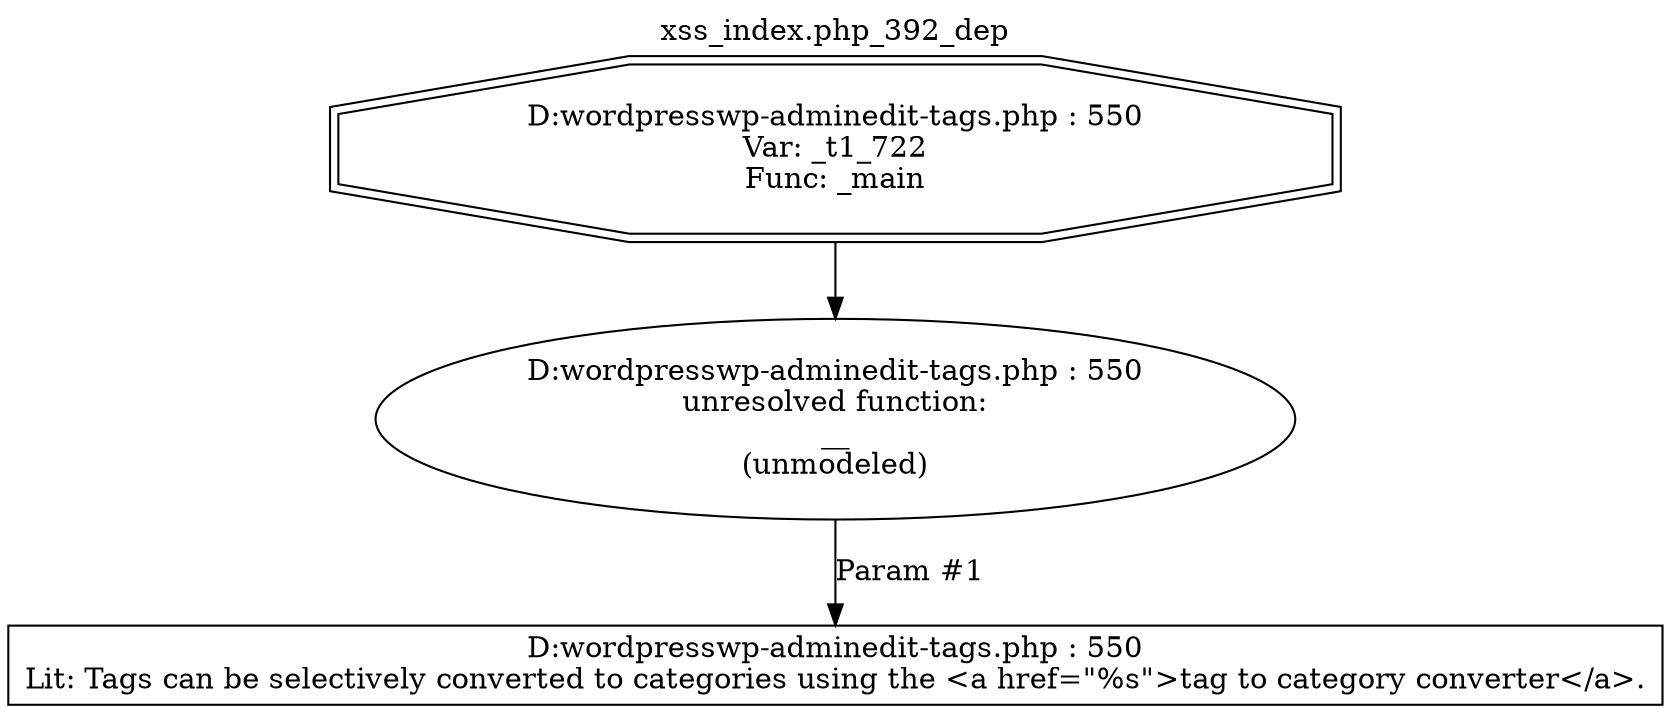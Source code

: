 digraph cfg {
  label="xss_index.php_392_dep";
  labelloc=t;
  n1 [shape=doubleoctagon, label="D:\wordpress\wp-admin\edit-tags.php : 550\nVar: _t1_722\nFunc: _main\n"];
  n2 [shape=ellipse, label="D:\wordpress\wp-admin\edit-tags.php : 550\nunresolved function:\n__\n(unmodeled)\n"];
  n3 [shape=box, label="D:\wordpress\wp-admin\edit-tags.php : 550\nLit: Tags can be selectively converted to categories using the <a href=\"%s\">tag to category converter</a>.\n"];
  n1 -> n2;
  n2 -> n3[label="Param #1"];
}
